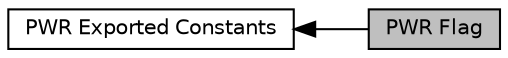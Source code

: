 digraph "PWR Flag"
{
  edge [fontname="Helvetica",fontsize="10",labelfontname="Helvetica",labelfontsize="10"];
  node [fontname="Helvetica",fontsize="10",shape=record];
  rankdir=LR;
  Node0 [label="PWR Flag",height=0.2,width=0.4,color="black", fillcolor="grey75", style="filled", fontcolor="black"];
  Node1 [label="PWR Exported Constants",height=0.2,width=0.4,color="black", fillcolor="white", style="filled",URL="$group___p_w_r___exported___constants.html"];
  Node1->Node0 [shape=plaintext, dir="back", style="solid"];
}
